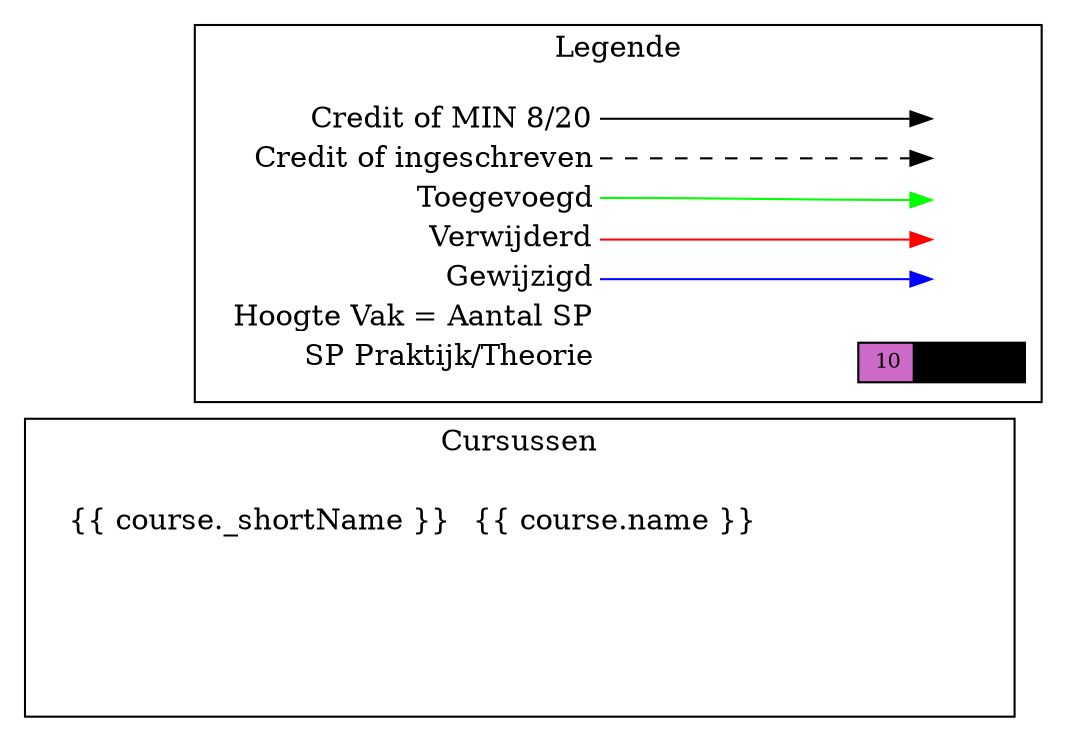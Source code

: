 digraph {
  rankdir=LR
  node [shape=plaintext]

  subgraph cluster_courses {
    label = "Cursussen";
    courses [label=<<table border="0" cellpadding="5" cellspacing="0" cellborder="0">
    {% for course in courses %}
      <tr><td align="left" port="i1">{{ course._shortName }}</td><td align="left">{{ course.name }}</td></tr>
    {% endfor %}
      </table>>]
    key3 [label=<<table border="0" cellpadding="2" cellspacing="0" cellborder="0">
      <tr><td port="i1">&nbsp;</td></tr>
      <tr><td port="i2">&nbsp;</td></tr>
      <tr><td port="i3">&nbsp;</td></tr>
      <tr><td port="i4">&nbsp;</td></tr>
      <tr><td port="i5">&nbsp;</td></tr>
      </table>>]

    # fix placement a bit
    courses:i1:e -> key3:i1:w [style=invis]
  }

  subgraph cluster_legend {
    label = "Legende";
    key [label=<<table border="0" cellpadding="2" cellspacing="0" cellborder="0">
      <tr><td align="right" port="i1">Credit of MIN 8/20</td></tr>
      <tr><td align="right" port="i2">Credit of ingeschreven</td></tr>
      <tr><td align="right" port="i3">Toegevoegd</td></tr>
      <tr><td align="right" port="i4">Verwijderd</td></tr>
      <tr><td align="right" port="i5">Gewijzigd</td></tr>
      <tr><td align="right" port="i6">Hoogte Vak = Aantal SP</td></tr>
      <tr><td align="right" port="i7">SP Praktijk/Theorie</td></tr>
      </table>>]
    key2 [label=<<table border="0" cellpadding="2" cellspacing="0" cellborder="0">
      <tr><td port="i1">&nbsp;</td></tr>
      <tr><td port="i2">&nbsp;</td></tr>
      <tr><td port="i3">&nbsp;</td></tr>
      <tr><td port="i4">&nbsp;</td></tr>
      <tr><td port="i5">&nbsp;</td></tr>
      </table>>]
    key:i1:e -> key2:i1:w []
    key:i2:e -> key2:i2:w [style=dashed]
    key:i3:e -> key2:i3:w [color=green]
    key:i4:e -> key2:i4:w [color=red]
    key:i5:e -> key2:i5:w [color=blue]

    sp_ratio [shape=rect, fontsize=10, height=0.10, style=striped, color="orchid3;0.33:wh", label="10             20"]
    key:i7 -> sp_ratio [style=invis]
  }

}